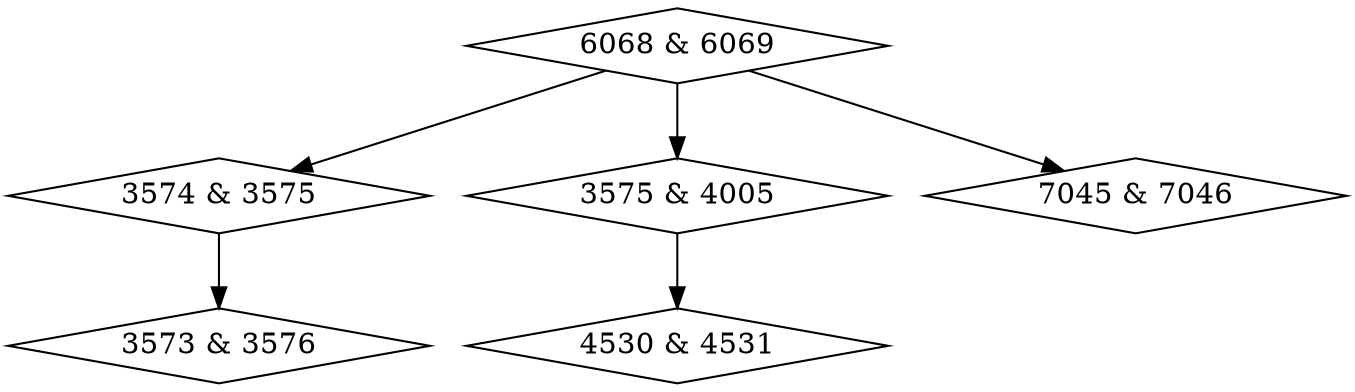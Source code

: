 digraph {
0 [label = "3573 & 3576", shape = diamond];
1 [label = "3574 & 3575", shape = diamond];
2 [label = "3575 & 4005", shape = diamond];
3 [label = "4530 & 4531", shape = diamond];
4 [label = "6068 & 6069", shape = diamond];
5 [label = "7045 & 7046", shape = diamond];
1->0;
2->3;
4->1;
4->2;
4->5;
}
